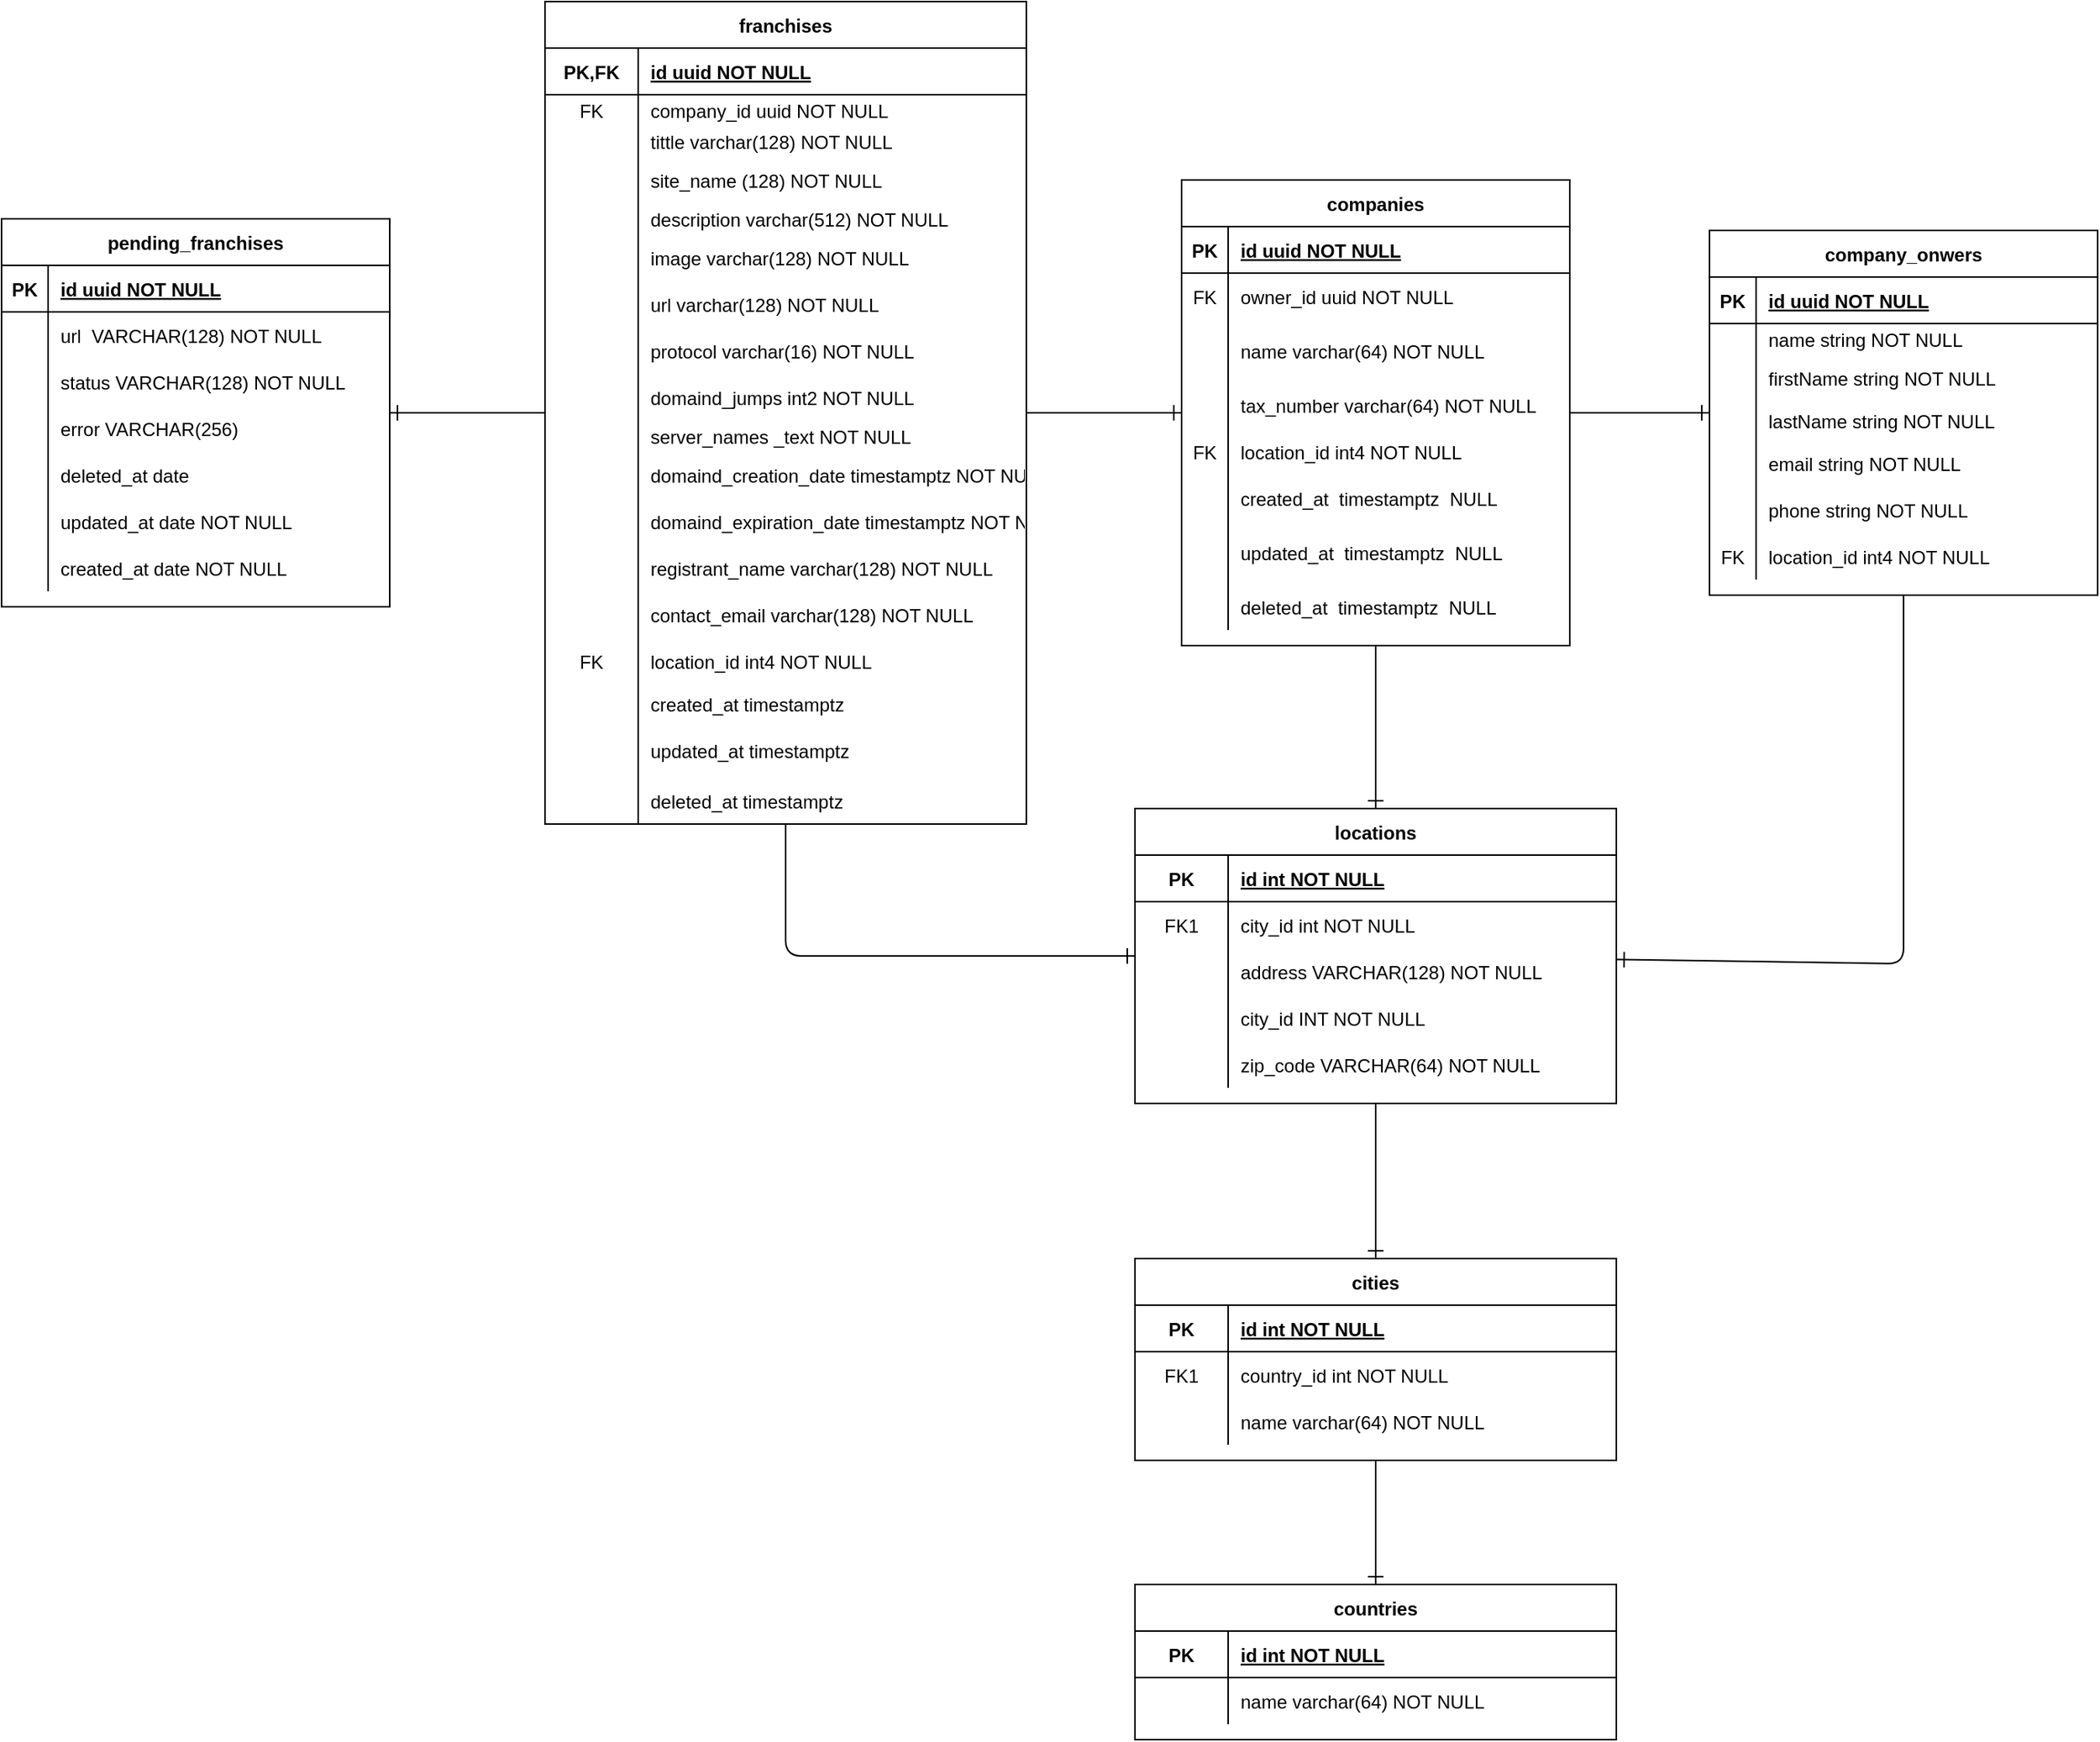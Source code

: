 <mxfile version="22.1.18" type="device">
  <diagram id="R2lEEEUBdFMjLlhIrx00" name="Page-1">
    <mxGraphModel dx="794" dy="1574" grid="1" gridSize="10" guides="1" tooltips="1" connect="1" arrows="1" fold="1" page="1" pageScale="1" pageWidth="850" pageHeight="1100" math="0" shadow="0" extFonts="Permanent Marker^https://fonts.googleapis.com/css?family=Permanent+Marker">
      <root>
        <mxCell id="0" />
        <mxCell id="1" parent="0" />
        <mxCell id="P_Hszgb_VYLAqTHtrNET-46" style="edgeStyle=none;curved=0;rounded=1;orthogonalLoop=1;jettySize=auto;html=1;fontSize=12;startSize=8;endSize=8;endArrow=ERone;endFill=0;" parent="1" source="C-vyLk0tnHw3VtMMgP7b-2" target="P_Hszgb_VYLAqTHtrNET-14" edge="1">
          <mxGeometry relative="1" as="geometry">
            <Array as="points">
              <mxPoint x="545" y="535" />
            </Array>
          </mxGeometry>
        </mxCell>
        <mxCell id="C-vyLk0tnHw3VtMMgP7b-2" value="franchises" style="shape=table;startSize=30;container=1;collapsible=1;childLayout=tableLayout;fixedRows=1;rowLines=0;fontStyle=1;align=center;resizeLast=1;" parent="1" vertex="1">
          <mxGeometry x="390" y="-80" width="310" height="530" as="geometry" />
        </mxCell>
        <mxCell id="C-vyLk0tnHw3VtMMgP7b-3" value="" style="shape=partialRectangle;collapsible=0;dropTarget=0;pointerEvents=0;fillColor=none;points=[[0,0.5],[1,0.5]];portConstraint=eastwest;top=0;left=0;right=0;bottom=1;" parent="C-vyLk0tnHw3VtMMgP7b-2" vertex="1">
          <mxGeometry y="30" width="310" height="30" as="geometry" />
        </mxCell>
        <mxCell id="C-vyLk0tnHw3VtMMgP7b-4" value="PK,FK" style="shape=partialRectangle;overflow=hidden;connectable=0;fillColor=none;top=0;left=0;bottom=0;right=0;fontStyle=1;" parent="C-vyLk0tnHw3VtMMgP7b-3" vertex="1">
          <mxGeometry width="60" height="30" as="geometry">
            <mxRectangle width="60" height="30" as="alternateBounds" />
          </mxGeometry>
        </mxCell>
        <mxCell id="C-vyLk0tnHw3VtMMgP7b-5" value="id uuid NOT NULL" style="shape=partialRectangle;overflow=hidden;connectable=0;fillColor=none;top=0;left=0;bottom=0;right=0;align=left;spacingLeft=6;fontStyle=5;" parent="C-vyLk0tnHw3VtMMgP7b-3" vertex="1">
          <mxGeometry x="60" width="250" height="30" as="geometry">
            <mxRectangle width="250" height="30" as="alternateBounds" />
          </mxGeometry>
        </mxCell>
        <mxCell id="C-vyLk0tnHw3VtMMgP7b-9" value="" style="shape=partialRectangle;collapsible=0;dropTarget=0;pointerEvents=0;fillColor=none;points=[[0,0.5],[1,0.5]];portConstraint=eastwest;top=0;left=0;right=0;bottom=0;" parent="C-vyLk0tnHw3VtMMgP7b-2" vertex="1">
          <mxGeometry y="60" width="310" height="20" as="geometry" />
        </mxCell>
        <mxCell id="C-vyLk0tnHw3VtMMgP7b-10" value="FK" style="shape=partialRectangle;overflow=hidden;connectable=0;fillColor=none;top=0;left=0;bottom=0;right=0;" parent="C-vyLk0tnHw3VtMMgP7b-9" vertex="1">
          <mxGeometry width="60" height="20" as="geometry">
            <mxRectangle width="60" height="20" as="alternateBounds" />
          </mxGeometry>
        </mxCell>
        <mxCell id="C-vyLk0tnHw3VtMMgP7b-11" value="company_id uuid NOT NULL" style="shape=partialRectangle;overflow=hidden;connectable=0;fillColor=none;top=0;left=0;bottom=0;right=0;align=left;spacingLeft=6;" parent="C-vyLk0tnHw3VtMMgP7b-9" vertex="1">
          <mxGeometry x="60" width="250" height="20" as="geometry">
            <mxRectangle width="250" height="20" as="alternateBounds" />
          </mxGeometry>
        </mxCell>
        <mxCell id="wA6hKdNcM_oywop6r_vw-22" value="" style="shape=partialRectangle;collapsible=0;dropTarget=0;pointerEvents=0;fillColor=none;points=[[0,0.5],[1,0.5]];portConstraint=eastwest;top=0;left=0;right=0;bottom=0;" parent="C-vyLk0tnHw3VtMMgP7b-2" vertex="1">
          <mxGeometry y="80" width="310" height="20" as="geometry" />
        </mxCell>
        <mxCell id="wA6hKdNcM_oywop6r_vw-23" value="" style="shape=partialRectangle;overflow=hidden;connectable=0;fillColor=none;top=0;left=0;bottom=0;right=0;" parent="wA6hKdNcM_oywop6r_vw-22" vertex="1">
          <mxGeometry width="60" height="20" as="geometry">
            <mxRectangle width="60" height="20" as="alternateBounds" />
          </mxGeometry>
        </mxCell>
        <mxCell id="wA6hKdNcM_oywop6r_vw-24" value="tittle varchar(128) NOT NULL" style="shape=partialRectangle;overflow=hidden;connectable=0;fillColor=none;top=0;left=0;bottom=0;right=0;align=left;spacingLeft=6;" parent="wA6hKdNcM_oywop6r_vw-22" vertex="1">
          <mxGeometry x="60" width="250" height="20" as="geometry">
            <mxRectangle width="250" height="20" as="alternateBounds" />
          </mxGeometry>
        </mxCell>
        <mxCell id="wA6hKdNcM_oywop6r_vw-25" value="" style="shape=partialRectangle;collapsible=0;dropTarget=0;pointerEvents=0;fillColor=none;points=[[0,0.5],[1,0.5]];portConstraint=eastwest;top=0;left=0;right=0;bottom=0;" parent="C-vyLk0tnHw3VtMMgP7b-2" vertex="1">
          <mxGeometry y="100" width="310" height="30" as="geometry" />
        </mxCell>
        <mxCell id="wA6hKdNcM_oywop6r_vw-26" value="" style="shape=partialRectangle;overflow=hidden;connectable=0;fillColor=none;top=0;left=0;bottom=0;right=0;" parent="wA6hKdNcM_oywop6r_vw-25" vertex="1">
          <mxGeometry width="60" height="30" as="geometry">
            <mxRectangle width="60" height="30" as="alternateBounds" />
          </mxGeometry>
        </mxCell>
        <mxCell id="wA6hKdNcM_oywop6r_vw-27" value="site_name (128) NOT NULL" style="shape=partialRectangle;overflow=hidden;connectable=0;fillColor=none;top=0;left=0;bottom=0;right=0;align=left;spacingLeft=6;" parent="wA6hKdNcM_oywop6r_vw-25" vertex="1">
          <mxGeometry x="60" width="250" height="30" as="geometry">
            <mxRectangle width="250" height="30" as="alternateBounds" />
          </mxGeometry>
        </mxCell>
        <mxCell id="wA6hKdNcM_oywop6r_vw-28" value="" style="shape=partialRectangle;collapsible=0;dropTarget=0;pointerEvents=0;fillColor=none;points=[[0,0.5],[1,0.5]];portConstraint=eastwest;top=0;left=0;right=0;bottom=0;" parent="C-vyLk0tnHw3VtMMgP7b-2" vertex="1">
          <mxGeometry y="130" width="310" height="20" as="geometry" />
        </mxCell>
        <mxCell id="wA6hKdNcM_oywop6r_vw-29" value="" style="shape=partialRectangle;overflow=hidden;connectable=0;fillColor=none;top=0;left=0;bottom=0;right=0;" parent="wA6hKdNcM_oywop6r_vw-28" vertex="1">
          <mxGeometry width="60" height="20" as="geometry">
            <mxRectangle width="60" height="20" as="alternateBounds" />
          </mxGeometry>
        </mxCell>
        <mxCell id="wA6hKdNcM_oywop6r_vw-30" value="description varchar(512) NOT NULL" style="shape=partialRectangle;overflow=hidden;connectable=0;fillColor=none;top=0;left=0;bottom=0;right=0;align=left;spacingLeft=6;" parent="wA6hKdNcM_oywop6r_vw-28" vertex="1">
          <mxGeometry x="60" width="250" height="20" as="geometry">
            <mxRectangle width="250" height="20" as="alternateBounds" />
          </mxGeometry>
        </mxCell>
        <mxCell id="wA6hKdNcM_oywop6r_vw-31" value="" style="shape=partialRectangle;collapsible=0;dropTarget=0;pointerEvents=0;fillColor=none;points=[[0,0.5],[1,0.5]];portConstraint=eastwest;top=0;left=0;right=0;bottom=0;" parent="C-vyLk0tnHw3VtMMgP7b-2" vertex="1">
          <mxGeometry y="150" width="310" height="30" as="geometry" />
        </mxCell>
        <mxCell id="wA6hKdNcM_oywop6r_vw-32" value="" style="shape=partialRectangle;overflow=hidden;connectable=0;fillColor=none;top=0;left=0;bottom=0;right=0;" parent="wA6hKdNcM_oywop6r_vw-31" vertex="1">
          <mxGeometry width="60" height="30" as="geometry">
            <mxRectangle width="60" height="30" as="alternateBounds" />
          </mxGeometry>
        </mxCell>
        <mxCell id="wA6hKdNcM_oywop6r_vw-33" value="image varchar(128) NOT NULL" style="shape=partialRectangle;overflow=hidden;connectable=0;fillColor=none;top=0;left=0;bottom=0;right=0;align=left;spacingLeft=6;" parent="wA6hKdNcM_oywop6r_vw-31" vertex="1">
          <mxGeometry x="60" width="250" height="30" as="geometry">
            <mxRectangle width="250" height="30" as="alternateBounds" />
          </mxGeometry>
        </mxCell>
        <mxCell id="wA6hKdNcM_oywop6r_vw-34" value="" style="shape=partialRectangle;collapsible=0;dropTarget=0;pointerEvents=0;fillColor=none;points=[[0,0.5],[1,0.5]];portConstraint=eastwest;top=0;left=0;right=0;bottom=0;" parent="C-vyLk0tnHw3VtMMgP7b-2" vertex="1">
          <mxGeometry y="180" width="310" height="30" as="geometry" />
        </mxCell>
        <mxCell id="wA6hKdNcM_oywop6r_vw-35" value="" style="shape=partialRectangle;overflow=hidden;connectable=0;fillColor=none;top=0;left=0;bottom=0;right=0;" parent="wA6hKdNcM_oywop6r_vw-34" vertex="1">
          <mxGeometry width="60" height="30" as="geometry">
            <mxRectangle width="60" height="30" as="alternateBounds" />
          </mxGeometry>
        </mxCell>
        <mxCell id="wA6hKdNcM_oywop6r_vw-36" value="url varchar(128) NOT NULL" style="shape=partialRectangle;overflow=hidden;connectable=0;fillColor=none;top=0;left=0;bottom=0;right=0;align=left;spacingLeft=6;" parent="wA6hKdNcM_oywop6r_vw-34" vertex="1">
          <mxGeometry x="60" width="250" height="30" as="geometry">
            <mxRectangle width="250" height="30" as="alternateBounds" />
          </mxGeometry>
        </mxCell>
        <mxCell id="wA6hKdNcM_oywop6r_vw-37" value="" style="shape=partialRectangle;collapsible=0;dropTarget=0;pointerEvents=0;fillColor=none;points=[[0,0.5],[1,0.5]];portConstraint=eastwest;top=0;left=0;right=0;bottom=0;" parent="C-vyLk0tnHw3VtMMgP7b-2" vertex="1">
          <mxGeometry y="210" width="310" height="30" as="geometry" />
        </mxCell>
        <mxCell id="wA6hKdNcM_oywop6r_vw-38" value="" style="shape=partialRectangle;overflow=hidden;connectable=0;fillColor=none;top=0;left=0;bottom=0;right=0;" parent="wA6hKdNcM_oywop6r_vw-37" vertex="1">
          <mxGeometry width="60" height="30" as="geometry">
            <mxRectangle width="60" height="30" as="alternateBounds" />
          </mxGeometry>
        </mxCell>
        <mxCell id="wA6hKdNcM_oywop6r_vw-39" value="protocol varchar(16) NOT NULL" style="shape=partialRectangle;overflow=hidden;connectable=0;fillColor=none;top=0;left=0;bottom=0;right=0;align=left;spacingLeft=6;" parent="wA6hKdNcM_oywop6r_vw-37" vertex="1">
          <mxGeometry x="60" width="250" height="30" as="geometry">
            <mxRectangle width="250" height="30" as="alternateBounds" />
          </mxGeometry>
        </mxCell>
        <mxCell id="wA6hKdNcM_oywop6r_vw-68" value="" style="shape=partialRectangle;collapsible=0;dropTarget=0;pointerEvents=0;fillColor=none;points=[[0,0.5],[1,0.5]];portConstraint=eastwest;top=0;left=0;right=0;bottom=0;" parent="C-vyLk0tnHw3VtMMgP7b-2" vertex="1">
          <mxGeometry y="240" width="310" height="30" as="geometry" />
        </mxCell>
        <mxCell id="wA6hKdNcM_oywop6r_vw-69" value="" style="shape=partialRectangle;overflow=hidden;connectable=0;fillColor=none;top=0;left=0;bottom=0;right=0;" parent="wA6hKdNcM_oywop6r_vw-68" vertex="1">
          <mxGeometry width="60" height="30" as="geometry">
            <mxRectangle width="60" height="30" as="alternateBounds" />
          </mxGeometry>
        </mxCell>
        <mxCell id="wA6hKdNcM_oywop6r_vw-70" value="domaind_jumps int2 NOT NULL" style="shape=partialRectangle;overflow=hidden;connectable=0;fillColor=none;top=0;left=0;bottom=0;right=0;align=left;spacingLeft=6;" parent="wA6hKdNcM_oywop6r_vw-68" vertex="1">
          <mxGeometry x="60" width="250" height="30" as="geometry">
            <mxRectangle width="250" height="30" as="alternateBounds" />
          </mxGeometry>
        </mxCell>
        <mxCell id="wA6hKdNcM_oywop6r_vw-71" value="" style="shape=partialRectangle;collapsible=0;dropTarget=0;pointerEvents=0;fillColor=none;points=[[0,0.5],[1,0.5]];portConstraint=eastwest;top=0;left=0;right=0;bottom=0;" parent="C-vyLk0tnHw3VtMMgP7b-2" vertex="1">
          <mxGeometry y="270" width="310" height="20" as="geometry" />
        </mxCell>
        <mxCell id="wA6hKdNcM_oywop6r_vw-72" value="" style="shape=partialRectangle;overflow=hidden;connectable=0;fillColor=none;top=0;left=0;bottom=0;right=0;" parent="wA6hKdNcM_oywop6r_vw-71" vertex="1">
          <mxGeometry width="60" height="20" as="geometry">
            <mxRectangle width="60" height="20" as="alternateBounds" />
          </mxGeometry>
        </mxCell>
        <mxCell id="wA6hKdNcM_oywop6r_vw-73" value="server_names _text NOT NULL" style="shape=partialRectangle;overflow=hidden;connectable=0;fillColor=none;top=0;left=0;bottom=0;right=0;align=left;spacingLeft=6;" parent="wA6hKdNcM_oywop6r_vw-71" vertex="1">
          <mxGeometry x="60" width="250" height="20" as="geometry">
            <mxRectangle width="250" height="20" as="alternateBounds" />
          </mxGeometry>
        </mxCell>
        <mxCell id="wA6hKdNcM_oywop6r_vw-74" value="" style="shape=partialRectangle;collapsible=0;dropTarget=0;pointerEvents=0;fillColor=none;points=[[0,0.5],[1,0.5]];portConstraint=eastwest;top=0;left=0;right=0;bottom=0;" parent="C-vyLk0tnHw3VtMMgP7b-2" vertex="1">
          <mxGeometry y="290" width="310" height="30" as="geometry" />
        </mxCell>
        <mxCell id="wA6hKdNcM_oywop6r_vw-75" value="" style="shape=partialRectangle;overflow=hidden;connectable=0;fillColor=none;top=0;left=0;bottom=0;right=0;" parent="wA6hKdNcM_oywop6r_vw-74" vertex="1">
          <mxGeometry width="60" height="30" as="geometry">
            <mxRectangle width="60" height="30" as="alternateBounds" />
          </mxGeometry>
        </mxCell>
        <mxCell id="wA6hKdNcM_oywop6r_vw-76" value="domaind_creation_date timestamptz NOT NULL" style="shape=partialRectangle;overflow=hidden;connectable=0;fillColor=none;top=0;left=0;bottom=0;right=0;align=left;spacingLeft=6;" parent="wA6hKdNcM_oywop6r_vw-74" vertex="1">
          <mxGeometry x="60" width="250" height="30" as="geometry">
            <mxRectangle width="250" height="30" as="alternateBounds" />
          </mxGeometry>
        </mxCell>
        <mxCell id="wA6hKdNcM_oywop6r_vw-77" value="" style="shape=partialRectangle;collapsible=0;dropTarget=0;pointerEvents=0;fillColor=none;points=[[0,0.5],[1,0.5]];portConstraint=eastwest;top=0;left=0;right=0;bottom=0;" parent="C-vyLk0tnHw3VtMMgP7b-2" vertex="1">
          <mxGeometry y="320" width="310" height="30" as="geometry" />
        </mxCell>
        <mxCell id="wA6hKdNcM_oywop6r_vw-78" value="" style="shape=partialRectangle;overflow=hidden;connectable=0;fillColor=none;top=0;left=0;bottom=0;right=0;" parent="wA6hKdNcM_oywop6r_vw-77" vertex="1">
          <mxGeometry width="60" height="30" as="geometry">
            <mxRectangle width="60" height="30" as="alternateBounds" />
          </mxGeometry>
        </mxCell>
        <mxCell id="wA6hKdNcM_oywop6r_vw-79" value="domaind_expiration_date timestamptz NOT NULL" style="shape=partialRectangle;overflow=hidden;connectable=0;fillColor=none;top=0;left=0;bottom=0;right=0;align=left;spacingLeft=6;" parent="wA6hKdNcM_oywop6r_vw-77" vertex="1">
          <mxGeometry x="60" width="250" height="30" as="geometry">
            <mxRectangle width="250" height="30" as="alternateBounds" />
          </mxGeometry>
        </mxCell>
        <mxCell id="wA6hKdNcM_oywop6r_vw-80" value="" style="shape=partialRectangle;collapsible=0;dropTarget=0;pointerEvents=0;fillColor=none;points=[[0,0.5],[1,0.5]];portConstraint=eastwest;top=0;left=0;right=0;bottom=0;" parent="C-vyLk0tnHw3VtMMgP7b-2" vertex="1">
          <mxGeometry y="350" width="310" height="30" as="geometry" />
        </mxCell>
        <mxCell id="wA6hKdNcM_oywop6r_vw-81" value="" style="shape=partialRectangle;overflow=hidden;connectable=0;fillColor=none;top=0;left=0;bottom=0;right=0;" parent="wA6hKdNcM_oywop6r_vw-80" vertex="1">
          <mxGeometry width="60" height="30" as="geometry">
            <mxRectangle width="60" height="30" as="alternateBounds" />
          </mxGeometry>
        </mxCell>
        <mxCell id="wA6hKdNcM_oywop6r_vw-82" value="registrant_name varchar(128) NOT NULL" style="shape=partialRectangle;overflow=hidden;connectable=0;fillColor=none;top=0;left=0;bottom=0;right=0;align=left;spacingLeft=6;" parent="wA6hKdNcM_oywop6r_vw-80" vertex="1">
          <mxGeometry x="60" width="250" height="30" as="geometry">
            <mxRectangle width="250" height="30" as="alternateBounds" />
          </mxGeometry>
        </mxCell>
        <mxCell id="wA6hKdNcM_oywop6r_vw-83" value="" style="shape=partialRectangle;collapsible=0;dropTarget=0;pointerEvents=0;fillColor=none;points=[[0,0.5],[1,0.5]];portConstraint=eastwest;top=0;left=0;right=0;bottom=0;" parent="C-vyLk0tnHw3VtMMgP7b-2" vertex="1">
          <mxGeometry y="380" width="310" height="30" as="geometry" />
        </mxCell>
        <mxCell id="wA6hKdNcM_oywop6r_vw-84" value="" style="shape=partialRectangle;overflow=hidden;connectable=0;fillColor=none;top=0;left=0;bottom=0;right=0;" parent="wA6hKdNcM_oywop6r_vw-83" vertex="1">
          <mxGeometry width="60" height="30" as="geometry">
            <mxRectangle width="60" height="30" as="alternateBounds" />
          </mxGeometry>
        </mxCell>
        <mxCell id="wA6hKdNcM_oywop6r_vw-85" value="contact_email varchar(128) NOT NULL" style="shape=partialRectangle;overflow=hidden;connectable=0;fillColor=none;top=0;left=0;bottom=0;right=0;align=left;spacingLeft=6;" parent="wA6hKdNcM_oywop6r_vw-83" vertex="1">
          <mxGeometry x="60" width="250" height="30" as="geometry">
            <mxRectangle width="250" height="30" as="alternateBounds" />
          </mxGeometry>
        </mxCell>
        <mxCell id="wA6hKdNcM_oywop6r_vw-86" value="" style="shape=partialRectangle;collapsible=0;dropTarget=0;pointerEvents=0;fillColor=none;points=[[0,0.5],[1,0.5]];portConstraint=eastwest;top=0;left=0;right=0;bottom=0;" parent="C-vyLk0tnHw3VtMMgP7b-2" vertex="1">
          <mxGeometry y="410" width="310" height="30" as="geometry" />
        </mxCell>
        <mxCell id="wA6hKdNcM_oywop6r_vw-87" value="FK" style="shape=partialRectangle;overflow=hidden;connectable=0;fillColor=none;top=0;left=0;bottom=0;right=0;" parent="wA6hKdNcM_oywop6r_vw-86" vertex="1">
          <mxGeometry width="60" height="30" as="geometry">
            <mxRectangle width="60" height="30" as="alternateBounds" />
          </mxGeometry>
        </mxCell>
        <mxCell id="wA6hKdNcM_oywop6r_vw-88" value="location_id int4 NOT NULL" style="shape=partialRectangle;overflow=hidden;connectable=0;fillColor=none;top=0;left=0;bottom=0;right=0;align=left;spacingLeft=6;" parent="wA6hKdNcM_oywop6r_vw-86" vertex="1">
          <mxGeometry x="60" width="250" height="30" as="geometry">
            <mxRectangle width="250" height="30" as="alternateBounds" />
          </mxGeometry>
        </mxCell>
        <mxCell id="wA6hKdNcM_oywop6r_vw-89" value="" style="shape=partialRectangle;collapsible=0;dropTarget=0;pointerEvents=0;fillColor=none;points=[[0,0.5],[1,0.5]];portConstraint=eastwest;top=0;left=0;right=0;bottom=0;" parent="C-vyLk0tnHw3VtMMgP7b-2" vertex="1">
          <mxGeometry y="440" width="310" height="25" as="geometry" />
        </mxCell>
        <mxCell id="wA6hKdNcM_oywop6r_vw-90" value="" style="shape=partialRectangle;overflow=hidden;connectable=0;fillColor=none;top=0;left=0;bottom=0;right=0;" parent="wA6hKdNcM_oywop6r_vw-89" vertex="1">
          <mxGeometry width="60" height="25" as="geometry">
            <mxRectangle width="60" height="25" as="alternateBounds" />
          </mxGeometry>
        </mxCell>
        <mxCell id="wA6hKdNcM_oywop6r_vw-91" value="created_at timestamptz" style="shape=partialRectangle;overflow=hidden;connectable=0;fillColor=none;top=0;left=0;bottom=0;right=0;align=left;spacingLeft=6;" parent="wA6hKdNcM_oywop6r_vw-89" vertex="1">
          <mxGeometry x="60" width="250" height="25" as="geometry">
            <mxRectangle width="250" height="25" as="alternateBounds" />
          </mxGeometry>
        </mxCell>
        <mxCell id="wA6hKdNcM_oywop6r_vw-95" value="" style="shape=partialRectangle;collapsible=0;dropTarget=0;pointerEvents=0;fillColor=none;points=[[0,0.5],[1,0.5]];portConstraint=eastwest;top=0;left=0;right=0;bottom=0;" parent="C-vyLk0tnHw3VtMMgP7b-2" vertex="1">
          <mxGeometry y="465" width="310" height="35" as="geometry" />
        </mxCell>
        <mxCell id="wA6hKdNcM_oywop6r_vw-96" value="" style="shape=partialRectangle;overflow=hidden;connectable=0;fillColor=none;top=0;left=0;bottom=0;right=0;" parent="wA6hKdNcM_oywop6r_vw-95" vertex="1">
          <mxGeometry width="60" height="35" as="geometry">
            <mxRectangle width="60" height="35" as="alternateBounds" />
          </mxGeometry>
        </mxCell>
        <mxCell id="wA6hKdNcM_oywop6r_vw-97" value="updated_at timestamptz" style="shape=partialRectangle;overflow=hidden;connectable=0;fillColor=none;top=0;left=0;bottom=0;right=0;align=left;spacingLeft=6;" parent="wA6hKdNcM_oywop6r_vw-95" vertex="1">
          <mxGeometry x="60" width="250" height="35" as="geometry">
            <mxRectangle width="250" height="35" as="alternateBounds" />
          </mxGeometry>
        </mxCell>
        <mxCell id="wA6hKdNcM_oywop6r_vw-98" value="" style="shape=partialRectangle;collapsible=0;dropTarget=0;pointerEvents=0;fillColor=none;points=[[0,0.5],[1,0.5]];portConstraint=eastwest;top=0;left=0;right=0;bottom=0;" parent="C-vyLk0tnHw3VtMMgP7b-2" vertex="1">
          <mxGeometry y="500" width="310" height="30" as="geometry" />
        </mxCell>
        <mxCell id="wA6hKdNcM_oywop6r_vw-99" value="" style="shape=partialRectangle;overflow=hidden;connectable=0;fillColor=none;top=0;left=0;bottom=0;right=0;" parent="wA6hKdNcM_oywop6r_vw-98" vertex="1">
          <mxGeometry width="60" height="30" as="geometry">
            <mxRectangle width="60" height="30" as="alternateBounds" />
          </mxGeometry>
        </mxCell>
        <mxCell id="wA6hKdNcM_oywop6r_vw-100" value="deleted_at timestamptz " style="shape=partialRectangle;overflow=hidden;connectable=0;fillColor=none;top=0;left=0;bottom=0;right=0;align=left;spacingLeft=6;" parent="wA6hKdNcM_oywop6r_vw-98" vertex="1">
          <mxGeometry x="60" width="250" height="30" as="geometry">
            <mxRectangle width="250" height="30" as="alternateBounds" />
          </mxGeometry>
        </mxCell>
        <mxCell id="P_Hszgb_VYLAqTHtrNET-48" style="edgeStyle=none;curved=0;rounded=1;orthogonalLoop=1;jettySize=auto;html=1;fontSize=12;startSize=8;endSize=8;endArrow=ERone;endFill=0;" parent="1" source="C-vyLk0tnHw3VtMMgP7b-13" target="P_Hszgb_VYLAqTHtrNET-14" edge="1">
          <mxGeometry relative="1" as="geometry">
            <Array as="points">
              <mxPoint x="1265" y="540" />
            </Array>
          </mxGeometry>
        </mxCell>
        <mxCell id="P_Hszgb_VYLAqTHtrNET-1" style="edgeStyle=none;curved=1;rounded=0;orthogonalLoop=1;jettySize=auto;html=1;fontSize=12;startSize=8;endSize=8;endArrow=none;endFill=0;startArrow=ERone;startFill=0;" parent="1" source="C-vyLk0tnHw3VtMMgP7b-23" target="C-vyLk0tnHw3VtMMgP7b-2" edge="1">
          <mxGeometry relative="1" as="geometry">
            <Array as="points">
              <mxPoint x="330" y="185" />
            </Array>
          </mxGeometry>
        </mxCell>
        <mxCell id="C-vyLk0tnHw3VtMMgP7b-23" value="pending_franchises" style="shape=table;startSize=30;container=1;collapsible=1;childLayout=tableLayout;fixedRows=1;rowLines=0;fontStyle=1;align=center;resizeLast=1;" parent="1" vertex="1">
          <mxGeometry x="40" y="60" width="250" height="250" as="geometry" />
        </mxCell>
        <mxCell id="C-vyLk0tnHw3VtMMgP7b-24" value="" style="shape=partialRectangle;collapsible=0;dropTarget=0;pointerEvents=0;fillColor=none;points=[[0,0.5],[1,0.5]];portConstraint=eastwest;top=0;left=0;right=0;bottom=1;" parent="C-vyLk0tnHw3VtMMgP7b-23" vertex="1">
          <mxGeometry y="30" width="250" height="30" as="geometry" />
        </mxCell>
        <mxCell id="C-vyLk0tnHw3VtMMgP7b-25" value="PK" style="shape=partialRectangle;overflow=hidden;connectable=0;fillColor=none;top=0;left=0;bottom=0;right=0;fontStyle=1;" parent="C-vyLk0tnHw3VtMMgP7b-24" vertex="1">
          <mxGeometry width="30" height="30" as="geometry">
            <mxRectangle width="30" height="30" as="alternateBounds" />
          </mxGeometry>
        </mxCell>
        <mxCell id="C-vyLk0tnHw3VtMMgP7b-26" value="id uuid NOT NULL " style="shape=partialRectangle;overflow=hidden;connectable=0;fillColor=none;top=0;left=0;bottom=0;right=0;align=left;spacingLeft=6;fontStyle=5;" parent="C-vyLk0tnHw3VtMMgP7b-24" vertex="1">
          <mxGeometry x="30" width="220" height="30" as="geometry">
            <mxRectangle width="220" height="30" as="alternateBounds" />
          </mxGeometry>
        </mxCell>
        <mxCell id="C-vyLk0tnHw3VtMMgP7b-27" value="" style="shape=partialRectangle;collapsible=0;dropTarget=0;pointerEvents=0;fillColor=none;points=[[0,0.5],[1,0.5]];portConstraint=eastwest;top=0;left=0;right=0;bottom=0;" parent="C-vyLk0tnHw3VtMMgP7b-23" vertex="1">
          <mxGeometry y="60" width="250" height="30" as="geometry" />
        </mxCell>
        <mxCell id="C-vyLk0tnHw3VtMMgP7b-28" value="" style="shape=partialRectangle;overflow=hidden;connectable=0;fillColor=none;top=0;left=0;bottom=0;right=0;" parent="C-vyLk0tnHw3VtMMgP7b-27" vertex="1">
          <mxGeometry width="30" height="30" as="geometry">
            <mxRectangle width="30" height="30" as="alternateBounds" />
          </mxGeometry>
        </mxCell>
        <mxCell id="C-vyLk0tnHw3VtMMgP7b-29" value="url  VARCHAR(128) NOT NULL" style="shape=partialRectangle;overflow=hidden;connectable=0;fillColor=none;top=0;left=0;bottom=0;right=0;align=left;spacingLeft=6;" parent="C-vyLk0tnHw3VtMMgP7b-27" vertex="1">
          <mxGeometry x="30" width="220" height="30" as="geometry">
            <mxRectangle width="220" height="30" as="alternateBounds" />
          </mxGeometry>
        </mxCell>
        <mxCell id="wA6hKdNcM_oywop6r_vw-1" value="" style="shape=partialRectangle;collapsible=0;dropTarget=0;pointerEvents=0;fillColor=none;points=[[0,0.5],[1,0.5]];portConstraint=eastwest;top=0;left=0;right=0;bottom=0;" parent="C-vyLk0tnHw3VtMMgP7b-23" vertex="1">
          <mxGeometry y="90" width="250" height="30" as="geometry" />
        </mxCell>
        <mxCell id="wA6hKdNcM_oywop6r_vw-2" value="" style="shape=partialRectangle;overflow=hidden;connectable=0;fillColor=none;top=0;left=0;bottom=0;right=0;" parent="wA6hKdNcM_oywop6r_vw-1" vertex="1">
          <mxGeometry width="30" height="30" as="geometry">
            <mxRectangle width="30" height="30" as="alternateBounds" />
          </mxGeometry>
        </mxCell>
        <mxCell id="wA6hKdNcM_oywop6r_vw-3" value="status VARCHAR(128) NOT NULL" style="shape=partialRectangle;overflow=hidden;connectable=0;fillColor=none;top=0;left=0;bottom=0;right=0;align=left;spacingLeft=6;" parent="wA6hKdNcM_oywop6r_vw-1" vertex="1">
          <mxGeometry x="30" width="220" height="30" as="geometry">
            <mxRectangle width="220" height="30" as="alternateBounds" />
          </mxGeometry>
        </mxCell>
        <mxCell id="wA6hKdNcM_oywop6r_vw-4" value="" style="shape=partialRectangle;collapsible=0;dropTarget=0;pointerEvents=0;fillColor=none;points=[[0,0.5],[1,0.5]];portConstraint=eastwest;top=0;left=0;right=0;bottom=0;" parent="C-vyLk0tnHw3VtMMgP7b-23" vertex="1">
          <mxGeometry y="120" width="250" height="30" as="geometry" />
        </mxCell>
        <mxCell id="wA6hKdNcM_oywop6r_vw-5" value="" style="shape=partialRectangle;overflow=hidden;connectable=0;fillColor=none;top=0;left=0;bottom=0;right=0;" parent="wA6hKdNcM_oywop6r_vw-4" vertex="1">
          <mxGeometry width="30" height="30" as="geometry">
            <mxRectangle width="30" height="30" as="alternateBounds" />
          </mxGeometry>
        </mxCell>
        <mxCell id="wA6hKdNcM_oywop6r_vw-6" value="error VARCHAR(256)" style="shape=partialRectangle;overflow=hidden;connectable=0;fillColor=none;top=0;left=0;bottom=0;right=0;align=left;spacingLeft=6;" parent="wA6hKdNcM_oywop6r_vw-4" vertex="1">
          <mxGeometry x="30" width="220" height="30" as="geometry">
            <mxRectangle width="220" height="30" as="alternateBounds" />
          </mxGeometry>
        </mxCell>
        <mxCell id="wA6hKdNcM_oywop6r_vw-7" value="" style="shape=partialRectangle;collapsible=0;dropTarget=0;pointerEvents=0;fillColor=none;points=[[0,0.5],[1,0.5]];portConstraint=eastwest;top=0;left=0;right=0;bottom=0;" parent="C-vyLk0tnHw3VtMMgP7b-23" vertex="1">
          <mxGeometry y="150" width="250" height="30" as="geometry" />
        </mxCell>
        <mxCell id="wA6hKdNcM_oywop6r_vw-8" value="" style="shape=partialRectangle;overflow=hidden;connectable=0;fillColor=none;top=0;left=0;bottom=0;right=0;" parent="wA6hKdNcM_oywop6r_vw-7" vertex="1">
          <mxGeometry width="30" height="30" as="geometry">
            <mxRectangle width="30" height="30" as="alternateBounds" />
          </mxGeometry>
        </mxCell>
        <mxCell id="wA6hKdNcM_oywop6r_vw-9" value="deleted_at date" style="shape=partialRectangle;overflow=hidden;connectable=0;fillColor=none;top=0;left=0;bottom=0;right=0;align=left;spacingLeft=6;" parent="wA6hKdNcM_oywop6r_vw-7" vertex="1">
          <mxGeometry x="30" width="220" height="30" as="geometry">
            <mxRectangle width="220" height="30" as="alternateBounds" />
          </mxGeometry>
        </mxCell>
        <mxCell id="wA6hKdNcM_oywop6r_vw-10" value="" style="shape=partialRectangle;collapsible=0;dropTarget=0;pointerEvents=0;fillColor=none;points=[[0,0.5],[1,0.5]];portConstraint=eastwest;top=0;left=0;right=0;bottom=0;" parent="C-vyLk0tnHw3VtMMgP7b-23" vertex="1">
          <mxGeometry y="180" width="250" height="30" as="geometry" />
        </mxCell>
        <mxCell id="wA6hKdNcM_oywop6r_vw-11" value="" style="shape=partialRectangle;overflow=hidden;connectable=0;fillColor=none;top=0;left=0;bottom=0;right=0;" parent="wA6hKdNcM_oywop6r_vw-10" vertex="1">
          <mxGeometry width="30" height="30" as="geometry">
            <mxRectangle width="30" height="30" as="alternateBounds" />
          </mxGeometry>
        </mxCell>
        <mxCell id="wA6hKdNcM_oywop6r_vw-12" value="updated_at date NOT NULL" style="shape=partialRectangle;overflow=hidden;connectable=0;fillColor=none;top=0;left=0;bottom=0;right=0;align=left;spacingLeft=6;" parent="wA6hKdNcM_oywop6r_vw-10" vertex="1">
          <mxGeometry x="30" width="220" height="30" as="geometry">
            <mxRectangle width="220" height="30" as="alternateBounds" />
          </mxGeometry>
        </mxCell>
        <mxCell id="wA6hKdNcM_oywop6r_vw-13" value="" style="shape=partialRectangle;collapsible=0;dropTarget=0;pointerEvents=0;fillColor=none;points=[[0,0.5],[1,0.5]];portConstraint=eastwest;top=0;left=0;right=0;bottom=0;" parent="C-vyLk0tnHw3VtMMgP7b-23" vertex="1">
          <mxGeometry y="210" width="250" height="30" as="geometry" />
        </mxCell>
        <mxCell id="wA6hKdNcM_oywop6r_vw-14" value="" style="shape=partialRectangle;overflow=hidden;connectable=0;fillColor=none;top=0;left=0;bottom=0;right=0;" parent="wA6hKdNcM_oywop6r_vw-13" vertex="1">
          <mxGeometry width="30" height="30" as="geometry">
            <mxRectangle width="30" height="30" as="alternateBounds" />
          </mxGeometry>
        </mxCell>
        <mxCell id="wA6hKdNcM_oywop6r_vw-15" value="created_at date NOT NULL" style="shape=partialRectangle;overflow=hidden;connectable=0;fillColor=none;top=0;left=0;bottom=0;right=0;align=left;spacingLeft=6;" parent="wA6hKdNcM_oywop6r_vw-13" vertex="1">
          <mxGeometry x="30" width="220" height="30" as="geometry">
            <mxRectangle width="220" height="30" as="alternateBounds" />
          </mxGeometry>
        </mxCell>
        <mxCell id="P_Hszgb_VYLAqTHtrNET-13" style="edgeStyle=none;curved=1;rounded=0;orthogonalLoop=1;jettySize=auto;html=1;fontSize=12;startSize=8;endSize=8;endArrow=ERone;endFill=0;" parent="1" source="P_Hszgb_VYLAqTHtrNET-2" target="C-vyLk0tnHw3VtMMgP7b-13" edge="1">
          <mxGeometry relative="1" as="geometry" />
        </mxCell>
        <mxCell id="P_Hszgb_VYLAqTHtrNET-49" style="edgeStyle=none;curved=1;rounded=0;orthogonalLoop=1;jettySize=auto;html=1;fontSize=12;startSize=8;endSize=8;endArrow=ERone;endFill=0;" parent="1" source="P_Hszgb_VYLAqTHtrNET-2" target="P_Hszgb_VYLAqTHtrNET-14" edge="1">
          <mxGeometry relative="1" as="geometry" />
        </mxCell>
        <mxCell id="P_Hszgb_VYLAqTHtrNET-2" value="companies" style="shape=table;startSize=30;container=1;collapsible=1;childLayout=tableLayout;fixedRows=1;rowLines=0;fontStyle=1;align=center;resizeLast=1;" parent="1" vertex="1">
          <mxGeometry x="800" y="35" width="250" height="300" as="geometry" />
        </mxCell>
        <mxCell id="P_Hszgb_VYLAqTHtrNET-3" value="" style="shape=partialRectangle;collapsible=0;dropTarget=0;pointerEvents=0;fillColor=none;points=[[0,0.5],[1,0.5]];portConstraint=eastwest;top=0;left=0;right=0;bottom=1;" parent="P_Hszgb_VYLAqTHtrNET-2" vertex="1">
          <mxGeometry y="30" width="250" height="30" as="geometry" />
        </mxCell>
        <mxCell id="P_Hszgb_VYLAqTHtrNET-4" value="PK" style="shape=partialRectangle;overflow=hidden;connectable=0;fillColor=none;top=0;left=0;bottom=0;right=0;fontStyle=1;" parent="P_Hszgb_VYLAqTHtrNET-3" vertex="1">
          <mxGeometry width="30" height="30" as="geometry">
            <mxRectangle width="30" height="30" as="alternateBounds" />
          </mxGeometry>
        </mxCell>
        <mxCell id="P_Hszgb_VYLAqTHtrNET-5" value="id uuid NOT NULL " style="shape=partialRectangle;overflow=hidden;connectable=0;fillColor=none;top=0;left=0;bottom=0;right=0;align=left;spacingLeft=6;fontStyle=5;" parent="P_Hszgb_VYLAqTHtrNET-3" vertex="1">
          <mxGeometry x="30" width="220" height="30" as="geometry">
            <mxRectangle width="220" height="30" as="alternateBounds" />
          </mxGeometry>
        </mxCell>
        <mxCell id="P_Hszgb_VYLAqTHtrNET-9" value="" style="shape=partialRectangle;collapsible=0;dropTarget=0;pointerEvents=0;fillColor=none;points=[[0,0.5],[1,0.5]];portConstraint=eastwest;top=0;left=0;right=0;bottom=0;" parent="P_Hszgb_VYLAqTHtrNET-2" vertex="1">
          <mxGeometry y="60" width="250" height="30" as="geometry" />
        </mxCell>
        <mxCell id="P_Hszgb_VYLAqTHtrNET-10" value="FK" style="shape=partialRectangle;overflow=hidden;connectable=0;fillColor=none;top=0;left=0;bottom=0;right=0;" parent="P_Hszgb_VYLAqTHtrNET-9" vertex="1">
          <mxGeometry width="30" height="30" as="geometry">
            <mxRectangle width="30" height="30" as="alternateBounds" />
          </mxGeometry>
        </mxCell>
        <mxCell id="P_Hszgb_VYLAqTHtrNET-11" value="owner_id uuid NOT NULL" style="shape=partialRectangle;overflow=hidden;connectable=0;fillColor=none;top=0;left=0;bottom=0;right=0;align=left;spacingLeft=6;" parent="P_Hszgb_VYLAqTHtrNET-9" vertex="1">
          <mxGeometry x="30" width="220" height="30" as="geometry">
            <mxRectangle width="220" height="30" as="alternateBounds" />
          </mxGeometry>
        </mxCell>
        <mxCell id="8OdFvbM8lbG9VBPMR4LJ-1" value="" style="shape=partialRectangle;collapsible=0;dropTarget=0;pointerEvents=0;fillColor=none;points=[[0,0.5],[1,0.5]];portConstraint=eastwest;top=0;left=0;right=0;bottom=0;" vertex="1" parent="P_Hszgb_VYLAqTHtrNET-2">
          <mxGeometry y="90" width="250" height="40" as="geometry" />
        </mxCell>
        <mxCell id="8OdFvbM8lbG9VBPMR4LJ-2" value="" style="shape=partialRectangle;overflow=hidden;connectable=0;fillColor=none;top=0;left=0;bottom=0;right=0;" vertex="1" parent="8OdFvbM8lbG9VBPMR4LJ-1">
          <mxGeometry width="30" height="40" as="geometry">
            <mxRectangle width="30" height="40" as="alternateBounds" />
          </mxGeometry>
        </mxCell>
        <mxCell id="8OdFvbM8lbG9VBPMR4LJ-3" value="name varchar(64) NOT NULL" style="shape=partialRectangle;overflow=hidden;connectable=0;fillColor=none;top=0;left=0;bottom=0;right=0;align=left;spacingLeft=6;" vertex="1" parent="8OdFvbM8lbG9VBPMR4LJ-1">
          <mxGeometry x="30" width="220" height="40" as="geometry">
            <mxRectangle width="220" height="40" as="alternateBounds" />
          </mxGeometry>
        </mxCell>
        <mxCell id="8OdFvbM8lbG9VBPMR4LJ-4" value="" style="shape=partialRectangle;collapsible=0;dropTarget=0;pointerEvents=0;fillColor=none;points=[[0,0.5],[1,0.5]];portConstraint=eastwest;top=0;left=0;right=0;bottom=0;" vertex="1" parent="P_Hszgb_VYLAqTHtrNET-2">
          <mxGeometry y="130" width="250" height="30" as="geometry" />
        </mxCell>
        <mxCell id="8OdFvbM8lbG9VBPMR4LJ-5" value="" style="shape=partialRectangle;overflow=hidden;connectable=0;fillColor=none;top=0;left=0;bottom=0;right=0;" vertex="1" parent="8OdFvbM8lbG9VBPMR4LJ-4">
          <mxGeometry width="30" height="30" as="geometry">
            <mxRectangle width="30" height="30" as="alternateBounds" />
          </mxGeometry>
        </mxCell>
        <mxCell id="8OdFvbM8lbG9VBPMR4LJ-6" value="tax_number varchar(64) NOT NULL" style="shape=partialRectangle;overflow=hidden;connectable=0;fillColor=none;top=0;left=0;bottom=0;right=0;align=left;spacingLeft=6;" vertex="1" parent="8OdFvbM8lbG9VBPMR4LJ-4">
          <mxGeometry x="30" width="220" height="30" as="geometry">
            <mxRectangle width="220" height="30" as="alternateBounds" />
          </mxGeometry>
        </mxCell>
        <mxCell id="8OdFvbM8lbG9VBPMR4LJ-23" value="" style="shape=partialRectangle;collapsible=0;dropTarget=0;pointerEvents=0;fillColor=none;points=[[0,0.5],[1,0.5]];portConstraint=eastwest;top=0;left=0;right=0;bottom=0;" vertex="1" parent="P_Hszgb_VYLAqTHtrNET-2">
          <mxGeometry y="160" width="250" height="30" as="geometry" />
        </mxCell>
        <mxCell id="8OdFvbM8lbG9VBPMR4LJ-24" value="FK" style="shape=partialRectangle;overflow=hidden;connectable=0;fillColor=none;top=0;left=0;bottom=0;right=0;" vertex="1" parent="8OdFvbM8lbG9VBPMR4LJ-23">
          <mxGeometry width="30" height="30" as="geometry">
            <mxRectangle width="30" height="30" as="alternateBounds" />
          </mxGeometry>
        </mxCell>
        <mxCell id="8OdFvbM8lbG9VBPMR4LJ-25" value="location_id int4 NOT NULL" style="shape=partialRectangle;overflow=hidden;connectable=0;fillColor=none;top=0;left=0;bottom=0;right=0;align=left;spacingLeft=6;" vertex="1" parent="8OdFvbM8lbG9VBPMR4LJ-23">
          <mxGeometry x="30" width="220" height="30" as="geometry">
            <mxRectangle width="220" height="30" as="alternateBounds" />
          </mxGeometry>
        </mxCell>
        <mxCell id="8OdFvbM8lbG9VBPMR4LJ-26" value="" style="shape=partialRectangle;collapsible=0;dropTarget=0;pointerEvents=0;fillColor=none;points=[[0,0.5],[1,0.5]];portConstraint=eastwest;top=0;left=0;right=0;bottom=0;" vertex="1" parent="P_Hszgb_VYLAqTHtrNET-2">
          <mxGeometry y="190" width="250" height="30" as="geometry" />
        </mxCell>
        <mxCell id="8OdFvbM8lbG9VBPMR4LJ-27" value="" style="shape=partialRectangle;overflow=hidden;connectable=0;fillColor=none;top=0;left=0;bottom=0;right=0;" vertex="1" parent="8OdFvbM8lbG9VBPMR4LJ-26">
          <mxGeometry width="30" height="30" as="geometry">
            <mxRectangle width="30" height="30" as="alternateBounds" />
          </mxGeometry>
        </mxCell>
        <mxCell id="8OdFvbM8lbG9VBPMR4LJ-28" value="created_at  timestamptz  NULL" style="shape=partialRectangle;overflow=hidden;connectable=0;fillColor=none;top=0;left=0;bottom=0;right=0;align=left;spacingLeft=6;" vertex="1" parent="8OdFvbM8lbG9VBPMR4LJ-26">
          <mxGeometry x="30" width="220" height="30" as="geometry">
            <mxRectangle width="220" height="30" as="alternateBounds" />
          </mxGeometry>
        </mxCell>
        <mxCell id="8OdFvbM8lbG9VBPMR4LJ-29" value="" style="shape=partialRectangle;collapsible=0;dropTarget=0;pointerEvents=0;fillColor=none;points=[[0,0.5],[1,0.5]];portConstraint=eastwest;top=0;left=0;right=0;bottom=0;" vertex="1" parent="P_Hszgb_VYLAqTHtrNET-2">
          <mxGeometry y="220" width="250" height="40" as="geometry" />
        </mxCell>
        <mxCell id="8OdFvbM8lbG9VBPMR4LJ-30" value="" style="shape=partialRectangle;overflow=hidden;connectable=0;fillColor=none;top=0;left=0;bottom=0;right=0;" vertex="1" parent="8OdFvbM8lbG9VBPMR4LJ-29">
          <mxGeometry width="30" height="40" as="geometry">
            <mxRectangle width="30" height="40" as="alternateBounds" />
          </mxGeometry>
        </mxCell>
        <mxCell id="8OdFvbM8lbG9VBPMR4LJ-31" value="updated_at  timestamptz  NULL" style="shape=partialRectangle;overflow=hidden;connectable=0;fillColor=none;top=0;left=0;bottom=0;right=0;align=left;spacingLeft=6;" vertex="1" parent="8OdFvbM8lbG9VBPMR4LJ-29">
          <mxGeometry x="30" width="220" height="40" as="geometry">
            <mxRectangle width="220" height="40" as="alternateBounds" />
          </mxGeometry>
        </mxCell>
        <mxCell id="8OdFvbM8lbG9VBPMR4LJ-32" value="" style="shape=partialRectangle;collapsible=0;dropTarget=0;pointerEvents=0;fillColor=none;points=[[0,0.5],[1,0.5]];portConstraint=eastwest;top=0;left=0;right=0;bottom=0;" vertex="1" parent="P_Hszgb_VYLAqTHtrNET-2">
          <mxGeometry y="260" width="250" height="30" as="geometry" />
        </mxCell>
        <mxCell id="8OdFvbM8lbG9VBPMR4LJ-33" value="" style="shape=partialRectangle;overflow=hidden;connectable=0;fillColor=none;top=0;left=0;bottom=0;right=0;" vertex="1" parent="8OdFvbM8lbG9VBPMR4LJ-32">
          <mxGeometry width="30" height="30" as="geometry">
            <mxRectangle width="30" height="30" as="alternateBounds" />
          </mxGeometry>
        </mxCell>
        <mxCell id="8OdFvbM8lbG9VBPMR4LJ-34" value="deleted_at  timestamptz  NULL" style="shape=partialRectangle;overflow=hidden;connectable=0;fillColor=none;top=0;left=0;bottom=0;right=0;align=left;spacingLeft=6;" vertex="1" parent="8OdFvbM8lbG9VBPMR4LJ-32">
          <mxGeometry x="30" width="220" height="30" as="geometry">
            <mxRectangle width="220" height="30" as="alternateBounds" />
          </mxGeometry>
        </mxCell>
        <mxCell id="P_Hszgb_VYLAqTHtrNET-12" style="edgeStyle=none;curved=1;rounded=0;orthogonalLoop=1;jettySize=auto;html=1;fontSize=12;startSize=8;endSize=8;endArrow=ERone;endFill=0;" parent="1" source="C-vyLk0tnHw3VtMMgP7b-2" target="P_Hszgb_VYLAqTHtrNET-2" edge="1">
          <mxGeometry relative="1" as="geometry">
            <Array as="points">
              <mxPoint x="740" y="185" />
            </Array>
          </mxGeometry>
        </mxCell>
        <mxCell id="P_Hszgb_VYLAqTHtrNET-44" style="edgeStyle=none;curved=1;rounded=0;orthogonalLoop=1;jettySize=auto;html=1;fontSize=12;startSize=8;endSize=8;endArrow=ERone;endFill=0;" parent="1" source="P_Hszgb_VYLAqTHtrNET-14" target="P_Hszgb_VYLAqTHtrNET-24" edge="1">
          <mxGeometry relative="1" as="geometry" />
        </mxCell>
        <mxCell id="P_Hszgb_VYLAqTHtrNET-14" value="locations" style="shape=table;startSize=30;container=1;collapsible=1;childLayout=tableLayout;fixedRows=1;rowLines=0;fontStyle=1;align=center;resizeLast=1;" parent="1" vertex="1">
          <mxGeometry x="770" y="440" width="310" height="190" as="geometry" />
        </mxCell>
        <mxCell id="P_Hszgb_VYLAqTHtrNET-15" value="" style="shape=partialRectangle;collapsible=0;dropTarget=0;pointerEvents=0;fillColor=none;points=[[0,0.5],[1,0.5]];portConstraint=eastwest;top=0;left=0;right=0;bottom=1;" parent="P_Hszgb_VYLAqTHtrNET-14" vertex="1">
          <mxGeometry y="30" width="310" height="30" as="geometry" />
        </mxCell>
        <mxCell id="P_Hszgb_VYLAqTHtrNET-16" value="PK" style="shape=partialRectangle;overflow=hidden;connectable=0;fillColor=none;top=0;left=0;bottom=0;right=0;fontStyle=1;" parent="P_Hszgb_VYLAqTHtrNET-15" vertex="1">
          <mxGeometry width="60" height="30" as="geometry">
            <mxRectangle width="60" height="30" as="alternateBounds" />
          </mxGeometry>
        </mxCell>
        <mxCell id="P_Hszgb_VYLAqTHtrNET-17" value="id int NOT NULL" style="shape=partialRectangle;overflow=hidden;connectable=0;fillColor=none;top=0;left=0;bottom=0;right=0;align=left;spacingLeft=6;fontStyle=5;" parent="P_Hszgb_VYLAqTHtrNET-15" vertex="1">
          <mxGeometry x="60" width="250" height="30" as="geometry">
            <mxRectangle width="250" height="30" as="alternateBounds" />
          </mxGeometry>
        </mxCell>
        <mxCell id="P_Hszgb_VYLAqTHtrNET-18" value="" style="shape=partialRectangle;collapsible=0;dropTarget=0;pointerEvents=0;fillColor=none;points=[[0,0.5],[1,0.5]];portConstraint=eastwest;top=0;left=0;right=0;bottom=0;" parent="P_Hszgb_VYLAqTHtrNET-14" vertex="1">
          <mxGeometry y="60" width="310" height="30" as="geometry" />
        </mxCell>
        <mxCell id="P_Hszgb_VYLAqTHtrNET-19" value="FK1" style="shape=partialRectangle;overflow=hidden;connectable=0;fillColor=none;top=0;left=0;bottom=0;right=0;" parent="P_Hszgb_VYLAqTHtrNET-18" vertex="1">
          <mxGeometry width="60" height="30" as="geometry">
            <mxRectangle width="60" height="30" as="alternateBounds" />
          </mxGeometry>
        </mxCell>
        <mxCell id="P_Hszgb_VYLAqTHtrNET-20" value="city_id int NOT NULL" style="shape=partialRectangle;overflow=hidden;connectable=0;fillColor=none;top=0;left=0;bottom=0;right=0;align=left;spacingLeft=6;" parent="P_Hszgb_VYLAqTHtrNET-18" vertex="1">
          <mxGeometry x="60" width="250" height="30" as="geometry">
            <mxRectangle width="250" height="30" as="alternateBounds" />
          </mxGeometry>
        </mxCell>
        <mxCell id="P_Hszgb_VYLAqTHtrNET-21" value="" style="shape=partialRectangle;collapsible=0;dropTarget=0;pointerEvents=0;fillColor=none;points=[[0,0.5],[1,0.5]];portConstraint=eastwest;top=0;left=0;right=0;bottom=0;" parent="P_Hszgb_VYLAqTHtrNET-14" vertex="1">
          <mxGeometry y="90" width="310" height="30" as="geometry" />
        </mxCell>
        <mxCell id="P_Hszgb_VYLAqTHtrNET-22" value="" style="shape=partialRectangle;overflow=hidden;connectable=0;fillColor=none;top=0;left=0;bottom=0;right=0;" parent="P_Hszgb_VYLAqTHtrNET-21" vertex="1">
          <mxGeometry width="60" height="30" as="geometry">
            <mxRectangle width="60" height="30" as="alternateBounds" />
          </mxGeometry>
        </mxCell>
        <mxCell id="P_Hszgb_VYLAqTHtrNET-23" value="address VARCHAR(128) NOT NULL" style="shape=partialRectangle;overflow=hidden;connectable=0;fillColor=none;top=0;left=0;bottom=0;right=0;align=left;spacingLeft=6;" parent="P_Hszgb_VYLAqTHtrNET-21" vertex="1">
          <mxGeometry x="60" width="250" height="30" as="geometry">
            <mxRectangle width="250" height="30" as="alternateBounds" />
          </mxGeometry>
        </mxCell>
        <mxCell id="wA6hKdNcM_oywop6r_vw-16" value="" style="shape=partialRectangle;collapsible=0;dropTarget=0;pointerEvents=0;fillColor=none;points=[[0,0.5],[1,0.5]];portConstraint=eastwest;top=0;left=0;right=0;bottom=0;" parent="P_Hszgb_VYLAqTHtrNET-14" vertex="1">
          <mxGeometry y="120" width="310" height="30" as="geometry" />
        </mxCell>
        <mxCell id="wA6hKdNcM_oywop6r_vw-17" value="" style="shape=partialRectangle;overflow=hidden;connectable=0;fillColor=none;top=0;left=0;bottom=0;right=0;" parent="wA6hKdNcM_oywop6r_vw-16" vertex="1">
          <mxGeometry width="60" height="30" as="geometry">
            <mxRectangle width="60" height="30" as="alternateBounds" />
          </mxGeometry>
        </mxCell>
        <mxCell id="wA6hKdNcM_oywop6r_vw-18" value="city_id INT NOT NULL" style="shape=partialRectangle;overflow=hidden;connectable=0;fillColor=none;top=0;left=0;bottom=0;right=0;align=left;spacingLeft=6;" parent="wA6hKdNcM_oywop6r_vw-16" vertex="1">
          <mxGeometry x="60" width="250" height="30" as="geometry">
            <mxRectangle width="250" height="30" as="alternateBounds" />
          </mxGeometry>
        </mxCell>
        <mxCell id="wA6hKdNcM_oywop6r_vw-19" value="" style="shape=partialRectangle;collapsible=0;dropTarget=0;pointerEvents=0;fillColor=none;points=[[0,0.5],[1,0.5]];portConstraint=eastwest;top=0;left=0;right=0;bottom=0;" parent="P_Hszgb_VYLAqTHtrNET-14" vertex="1">
          <mxGeometry y="150" width="310" height="30" as="geometry" />
        </mxCell>
        <mxCell id="wA6hKdNcM_oywop6r_vw-20" value="" style="shape=partialRectangle;overflow=hidden;connectable=0;fillColor=none;top=0;left=0;bottom=0;right=0;" parent="wA6hKdNcM_oywop6r_vw-19" vertex="1">
          <mxGeometry width="60" height="30" as="geometry">
            <mxRectangle width="60" height="30" as="alternateBounds" />
          </mxGeometry>
        </mxCell>
        <mxCell id="wA6hKdNcM_oywop6r_vw-21" value="zip_code VARCHAR(64) NOT NULL" style="shape=partialRectangle;overflow=hidden;connectable=0;fillColor=none;top=0;left=0;bottom=0;right=0;align=left;spacingLeft=6;" parent="wA6hKdNcM_oywop6r_vw-19" vertex="1">
          <mxGeometry x="60" width="250" height="30" as="geometry">
            <mxRectangle width="250" height="30" as="alternateBounds" />
          </mxGeometry>
        </mxCell>
        <mxCell id="P_Hszgb_VYLAqTHtrNET-45" style="edgeStyle=none;curved=1;rounded=0;orthogonalLoop=1;jettySize=auto;html=1;entryX=0.5;entryY=0;entryDx=0;entryDy=0;fontSize=12;startSize=8;endSize=8;endArrow=ERone;endFill=0;" parent="1" source="P_Hszgb_VYLAqTHtrNET-24" target="P_Hszgb_VYLAqTHtrNET-34" edge="1">
          <mxGeometry relative="1" as="geometry" />
        </mxCell>
        <mxCell id="P_Hszgb_VYLAqTHtrNET-24" value="cities" style="shape=table;startSize=30;container=1;collapsible=1;childLayout=tableLayout;fixedRows=1;rowLines=0;fontStyle=1;align=center;resizeLast=1;" parent="1" vertex="1">
          <mxGeometry x="770" y="730" width="310" height="130" as="geometry" />
        </mxCell>
        <mxCell id="P_Hszgb_VYLAqTHtrNET-25" value="" style="shape=partialRectangle;collapsible=0;dropTarget=0;pointerEvents=0;fillColor=none;points=[[0,0.5],[1,0.5]];portConstraint=eastwest;top=0;left=0;right=0;bottom=1;" parent="P_Hszgb_VYLAqTHtrNET-24" vertex="1">
          <mxGeometry y="30" width="310" height="30" as="geometry" />
        </mxCell>
        <mxCell id="P_Hszgb_VYLAqTHtrNET-26" value="PK" style="shape=partialRectangle;overflow=hidden;connectable=0;fillColor=none;top=0;left=0;bottom=0;right=0;fontStyle=1;" parent="P_Hszgb_VYLAqTHtrNET-25" vertex="1">
          <mxGeometry width="60" height="30" as="geometry">
            <mxRectangle width="60" height="30" as="alternateBounds" />
          </mxGeometry>
        </mxCell>
        <mxCell id="P_Hszgb_VYLAqTHtrNET-27" value="id int NOT NULL" style="shape=partialRectangle;overflow=hidden;connectable=0;fillColor=none;top=0;left=0;bottom=0;right=0;align=left;spacingLeft=6;fontStyle=5;" parent="P_Hszgb_VYLAqTHtrNET-25" vertex="1">
          <mxGeometry x="60" width="250" height="30" as="geometry">
            <mxRectangle width="250" height="30" as="alternateBounds" />
          </mxGeometry>
        </mxCell>
        <mxCell id="P_Hszgb_VYLAqTHtrNET-28" value="" style="shape=partialRectangle;collapsible=0;dropTarget=0;pointerEvents=0;fillColor=none;points=[[0,0.5],[1,0.5]];portConstraint=eastwest;top=0;left=0;right=0;bottom=0;" parent="P_Hszgb_VYLAqTHtrNET-24" vertex="1">
          <mxGeometry y="60" width="310" height="30" as="geometry" />
        </mxCell>
        <mxCell id="P_Hszgb_VYLAqTHtrNET-29" value="FK1" style="shape=partialRectangle;overflow=hidden;connectable=0;fillColor=none;top=0;left=0;bottom=0;right=0;" parent="P_Hszgb_VYLAqTHtrNET-28" vertex="1">
          <mxGeometry width="60" height="30" as="geometry">
            <mxRectangle width="60" height="30" as="alternateBounds" />
          </mxGeometry>
        </mxCell>
        <mxCell id="P_Hszgb_VYLAqTHtrNET-30" value="country_id int NOT NULL" style="shape=partialRectangle;overflow=hidden;connectable=0;fillColor=none;top=0;left=0;bottom=0;right=0;align=left;spacingLeft=6;" parent="P_Hszgb_VYLAqTHtrNET-28" vertex="1">
          <mxGeometry x="60" width="250" height="30" as="geometry">
            <mxRectangle width="250" height="30" as="alternateBounds" />
          </mxGeometry>
        </mxCell>
        <mxCell id="P_Hszgb_VYLAqTHtrNET-31" value="" style="shape=partialRectangle;collapsible=0;dropTarget=0;pointerEvents=0;fillColor=none;points=[[0,0.5],[1,0.5]];portConstraint=eastwest;top=0;left=0;right=0;bottom=0;" parent="P_Hszgb_VYLAqTHtrNET-24" vertex="1">
          <mxGeometry y="90" width="310" height="30" as="geometry" />
        </mxCell>
        <mxCell id="P_Hszgb_VYLAqTHtrNET-32" value="" style="shape=partialRectangle;overflow=hidden;connectable=0;fillColor=none;top=0;left=0;bottom=0;right=0;" parent="P_Hszgb_VYLAqTHtrNET-31" vertex="1">
          <mxGeometry width="60" height="30" as="geometry">
            <mxRectangle width="60" height="30" as="alternateBounds" />
          </mxGeometry>
        </mxCell>
        <mxCell id="P_Hszgb_VYLAqTHtrNET-33" value="name varchar(64) NOT NULL" style="shape=partialRectangle;overflow=hidden;connectable=0;fillColor=none;top=0;left=0;bottom=0;right=0;align=left;spacingLeft=6;" parent="P_Hszgb_VYLAqTHtrNET-31" vertex="1">
          <mxGeometry x="60" width="250" height="30" as="geometry">
            <mxRectangle width="250" height="30" as="alternateBounds" />
          </mxGeometry>
        </mxCell>
        <mxCell id="P_Hszgb_VYLAqTHtrNET-34" value="countries" style="shape=table;startSize=30;container=1;collapsible=1;childLayout=tableLayout;fixedRows=1;rowLines=0;fontStyle=1;align=center;resizeLast=1;" parent="1" vertex="1">
          <mxGeometry x="770" y="940" width="310" height="100" as="geometry" />
        </mxCell>
        <mxCell id="P_Hszgb_VYLAqTHtrNET-35" value="" style="shape=partialRectangle;collapsible=0;dropTarget=0;pointerEvents=0;fillColor=none;points=[[0,0.5],[1,0.5]];portConstraint=eastwest;top=0;left=0;right=0;bottom=1;" parent="P_Hszgb_VYLAqTHtrNET-34" vertex="1">
          <mxGeometry y="30" width="310" height="30" as="geometry" />
        </mxCell>
        <mxCell id="P_Hszgb_VYLAqTHtrNET-36" value="PK" style="shape=partialRectangle;overflow=hidden;connectable=0;fillColor=none;top=0;left=0;bottom=0;right=0;fontStyle=1;" parent="P_Hszgb_VYLAqTHtrNET-35" vertex="1">
          <mxGeometry width="60" height="30" as="geometry">
            <mxRectangle width="60" height="30" as="alternateBounds" />
          </mxGeometry>
        </mxCell>
        <mxCell id="P_Hszgb_VYLAqTHtrNET-37" value="id int NOT NULL" style="shape=partialRectangle;overflow=hidden;connectable=0;fillColor=none;top=0;left=0;bottom=0;right=0;align=left;spacingLeft=6;fontStyle=5;" parent="P_Hszgb_VYLAqTHtrNET-35" vertex="1">
          <mxGeometry x="60" width="250" height="30" as="geometry">
            <mxRectangle width="250" height="30" as="alternateBounds" />
          </mxGeometry>
        </mxCell>
        <mxCell id="P_Hszgb_VYLAqTHtrNET-38" value="" style="shape=partialRectangle;collapsible=0;dropTarget=0;pointerEvents=0;fillColor=none;points=[[0,0.5],[1,0.5]];portConstraint=eastwest;top=0;left=0;right=0;bottom=0;" parent="P_Hszgb_VYLAqTHtrNET-34" vertex="1">
          <mxGeometry y="60" width="310" height="30" as="geometry" />
        </mxCell>
        <mxCell id="P_Hszgb_VYLAqTHtrNET-39" value="" style="shape=partialRectangle;overflow=hidden;connectable=0;fillColor=none;top=0;left=0;bottom=0;right=0;" parent="P_Hszgb_VYLAqTHtrNET-38" vertex="1">
          <mxGeometry width="60" height="30" as="geometry">
            <mxRectangle width="60" height="30" as="alternateBounds" />
          </mxGeometry>
        </mxCell>
        <mxCell id="P_Hszgb_VYLAqTHtrNET-40" value="name varchar(64) NOT NULL" style="shape=partialRectangle;overflow=hidden;connectable=0;fillColor=none;top=0;left=0;bottom=0;right=0;align=left;spacingLeft=6;" parent="P_Hszgb_VYLAqTHtrNET-38" vertex="1">
          <mxGeometry x="60" width="250" height="30" as="geometry">
            <mxRectangle width="250" height="30" as="alternateBounds" />
          </mxGeometry>
        </mxCell>
        <mxCell id="C-vyLk0tnHw3VtMMgP7b-13" value="company_onwers" style="shape=table;startSize=30;container=1;collapsible=1;childLayout=tableLayout;fixedRows=1;rowLines=0;fontStyle=1;align=center;resizeLast=1;" parent="1" vertex="1">
          <mxGeometry x="1140" y="67.5" width="250" height="235" as="geometry" />
        </mxCell>
        <mxCell id="C-vyLk0tnHw3VtMMgP7b-14" value="" style="shape=partialRectangle;collapsible=0;dropTarget=0;pointerEvents=0;fillColor=none;points=[[0,0.5],[1,0.5]];portConstraint=eastwest;top=0;left=0;right=0;bottom=1;" parent="C-vyLk0tnHw3VtMMgP7b-13" vertex="1">
          <mxGeometry y="30" width="250" height="30" as="geometry" />
        </mxCell>
        <mxCell id="C-vyLk0tnHw3VtMMgP7b-15" value="PK" style="shape=partialRectangle;overflow=hidden;connectable=0;fillColor=none;top=0;left=0;bottom=0;right=0;fontStyle=1;" parent="C-vyLk0tnHw3VtMMgP7b-14" vertex="1">
          <mxGeometry width="30" height="30" as="geometry">
            <mxRectangle width="30" height="30" as="alternateBounds" />
          </mxGeometry>
        </mxCell>
        <mxCell id="C-vyLk0tnHw3VtMMgP7b-16" value="id uuid NOT NULL " style="shape=partialRectangle;overflow=hidden;connectable=0;fillColor=none;top=0;left=0;bottom=0;right=0;align=left;spacingLeft=6;fontStyle=5;" parent="C-vyLk0tnHw3VtMMgP7b-14" vertex="1">
          <mxGeometry x="30" width="220" height="30" as="geometry">
            <mxRectangle width="220" height="30" as="alternateBounds" />
          </mxGeometry>
        </mxCell>
        <mxCell id="C-vyLk0tnHw3VtMMgP7b-20" value="" style="shape=partialRectangle;collapsible=0;dropTarget=0;pointerEvents=0;fillColor=none;points=[[0,0.5],[1,0.5]];portConstraint=eastwest;top=0;left=0;right=0;bottom=0;" parent="C-vyLk0tnHw3VtMMgP7b-13" vertex="1">
          <mxGeometry y="60" width="250" height="20" as="geometry" />
        </mxCell>
        <mxCell id="C-vyLk0tnHw3VtMMgP7b-21" value="" style="shape=partialRectangle;overflow=hidden;connectable=0;fillColor=none;top=0;left=0;bottom=0;right=0;" parent="C-vyLk0tnHw3VtMMgP7b-20" vertex="1">
          <mxGeometry width="30" height="20" as="geometry">
            <mxRectangle width="30" height="20" as="alternateBounds" />
          </mxGeometry>
        </mxCell>
        <mxCell id="C-vyLk0tnHw3VtMMgP7b-22" value="name string NOT NULL" style="shape=partialRectangle;overflow=hidden;connectable=0;fillColor=none;top=0;left=0;bottom=0;right=0;align=left;spacingLeft=6;" parent="C-vyLk0tnHw3VtMMgP7b-20" vertex="1">
          <mxGeometry x="30" width="220" height="20" as="geometry">
            <mxRectangle width="220" height="20" as="alternateBounds" />
          </mxGeometry>
        </mxCell>
        <mxCell id="8OdFvbM8lbG9VBPMR4LJ-35" value="" style="shape=partialRectangle;collapsible=0;dropTarget=0;pointerEvents=0;fillColor=none;points=[[0,0.5],[1,0.5]];portConstraint=eastwest;top=0;left=0;right=0;bottom=0;" vertex="1" parent="C-vyLk0tnHw3VtMMgP7b-13">
          <mxGeometry y="80" width="250" height="30" as="geometry" />
        </mxCell>
        <mxCell id="8OdFvbM8lbG9VBPMR4LJ-36" value="" style="shape=partialRectangle;overflow=hidden;connectable=0;fillColor=none;top=0;left=0;bottom=0;right=0;" vertex="1" parent="8OdFvbM8lbG9VBPMR4LJ-35">
          <mxGeometry width="30" height="30" as="geometry">
            <mxRectangle width="30" height="30" as="alternateBounds" />
          </mxGeometry>
        </mxCell>
        <mxCell id="8OdFvbM8lbG9VBPMR4LJ-37" value="firstName string NOT NULL" style="shape=partialRectangle;overflow=hidden;connectable=0;fillColor=none;top=0;left=0;bottom=0;right=0;align=left;spacingLeft=6;" vertex="1" parent="8OdFvbM8lbG9VBPMR4LJ-35">
          <mxGeometry x="30" width="220" height="30" as="geometry">
            <mxRectangle width="220" height="30" as="alternateBounds" />
          </mxGeometry>
        </mxCell>
        <mxCell id="8OdFvbM8lbG9VBPMR4LJ-38" value="" style="shape=partialRectangle;collapsible=0;dropTarget=0;pointerEvents=0;fillColor=none;points=[[0,0.5],[1,0.5]];portConstraint=eastwest;top=0;left=0;right=0;bottom=0;" vertex="1" parent="C-vyLk0tnHw3VtMMgP7b-13">
          <mxGeometry y="110" width="250" height="25" as="geometry" />
        </mxCell>
        <mxCell id="8OdFvbM8lbG9VBPMR4LJ-39" value="" style="shape=partialRectangle;overflow=hidden;connectable=0;fillColor=none;top=0;left=0;bottom=0;right=0;" vertex="1" parent="8OdFvbM8lbG9VBPMR4LJ-38">
          <mxGeometry width="30" height="25" as="geometry">
            <mxRectangle width="30" height="25" as="alternateBounds" />
          </mxGeometry>
        </mxCell>
        <mxCell id="8OdFvbM8lbG9VBPMR4LJ-40" value="lastName string NOT NULL" style="shape=partialRectangle;overflow=hidden;connectable=0;fillColor=none;top=0;left=0;bottom=0;right=0;align=left;spacingLeft=6;" vertex="1" parent="8OdFvbM8lbG9VBPMR4LJ-38">
          <mxGeometry x="30" width="220" height="25" as="geometry">
            <mxRectangle width="220" height="25" as="alternateBounds" />
          </mxGeometry>
        </mxCell>
        <mxCell id="8OdFvbM8lbG9VBPMR4LJ-41" value="" style="shape=partialRectangle;collapsible=0;dropTarget=0;pointerEvents=0;fillColor=none;points=[[0,0.5],[1,0.5]];portConstraint=eastwest;top=0;left=0;right=0;bottom=0;" vertex="1" parent="C-vyLk0tnHw3VtMMgP7b-13">
          <mxGeometry y="135" width="250" height="30" as="geometry" />
        </mxCell>
        <mxCell id="8OdFvbM8lbG9VBPMR4LJ-42" value="" style="shape=partialRectangle;overflow=hidden;connectable=0;fillColor=none;top=0;left=0;bottom=0;right=0;" vertex="1" parent="8OdFvbM8lbG9VBPMR4LJ-41">
          <mxGeometry width="30" height="30" as="geometry">
            <mxRectangle width="30" height="30" as="alternateBounds" />
          </mxGeometry>
        </mxCell>
        <mxCell id="8OdFvbM8lbG9VBPMR4LJ-43" value="email string NOT NULL" style="shape=partialRectangle;overflow=hidden;connectable=0;fillColor=none;top=0;left=0;bottom=0;right=0;align=left;spacingLeft=6;" vertex="1" parent="8OdFvbM8lbG9VBPMR4LJ-41">
          <mxGeometry x="30" width="220" height="30" as="geometry">
            <mxRectangle width="220" height="30" as="alternateBounds" />
          </mxGeometry>
        </mxCell>
        <mxCell id="8OdFvbM8lbG9VBPMR4LJ-44" value="" style="shape=partialRectangle;collapsible=0;dropTarget=0;pointerEvents=0;fillColor=none;points=[[0,0.5],[1,0.5]];portConstraint=eastwest;top=0;left=0;right=0;bottom=0;" vertex="1" parent="C-vyLk0tnHw3VtMMgP7b-13">
          <mxGeometry y="165" width="250" height="30" as="geometry" />
        </mxCell>
        <mxCell id="8OdFvbM8lbG9VBPMR4LJ-45" value="" style="shape=partialRectangle;overflow=hidden;connectable=0;fillColor=none;top=0;left=0;bottom=0;right=0;" vertex="1" parent="8OdFvbM8lbG9VBPMR4LJ-44">
          <mxGeometry width="30" height="30" as="geometry">
            <mxRectangle width="30" height="30" as="alternateBounds" />
          </mxGeometry>
        </mxCell>
        <mxCell id="8OdFvbM8lbG9VBPMR4LJ-46" value="phone string NOT NULL" style="shape=partialRectangle;overflow=hidden;connectable=0;fillColor=none;top=0;left=0;bottom=0;right=0;align=left;spacingLeft=6;" vertex="1" parent="8OdFvbM8lbG9VBPMR4LJ-44">
          <mxGeometry x="30" width="220" height="30" as="geometry">
            <mxRectangle width="220" height="30" as="alternateBounds" />
          </mxGeometry>
        </mxCell>
        <mxCell id="8OdFvbM8lbG9VBPMR4LJ-47" value="" style="shape=partialRectangle;collapsible=0;dropTarget=0;pointerEvents=0;fillColor=none;points=[[0,0.5],[1,0.5]];portConstraint=eastwest;top=0;left=0;right=0;bottom=0;" vertex="1" parent="C-vyLk0tnHw3VtMMgP7b-13">
          <mxGeometry y="195" width="250" height="30" as="geometry" />
        </mxCell>
        <mxCell id="8OdFvbM8lbG9VBPMR4LJ-48" value="FK" style="shape=partialRectangle;overflow=hidden;connectable=0;fillColor=none;top=0;left=0;bottom=0;right=0;" vertex="1" parent="8OdFvbM8lbG9VBPMR4LJ-47">
          <mxGeometry width="30" height="30" as="geometry">
            <mxRectangle width="30" height="30" as="alternateBounds" />
          </mxGeometry>
        </mxCell>
        <mxCell id="8OdFvbM8lbG9VBPMR4LJ-49" value="location_id int4 NOT NULL" style="shape=partialRectangle;overflow=hidden;connectable=0;fillColor=none;top=0;left=0;bottom=0;right=0;align=left;spacingLeft=6;" vertex="1" parent="8OdFvbM8lbG9VBPMR4LJ-47">
          <mxGeometry x="30" width="220" height="30" as="geometry">
            <mxRectangle width="220" height="30" as="alternateBounds" />
          </mxGeometry>
        </mxCell>
      </root>
    </mxGraphModel>
  </diagram>
</mxfile>

